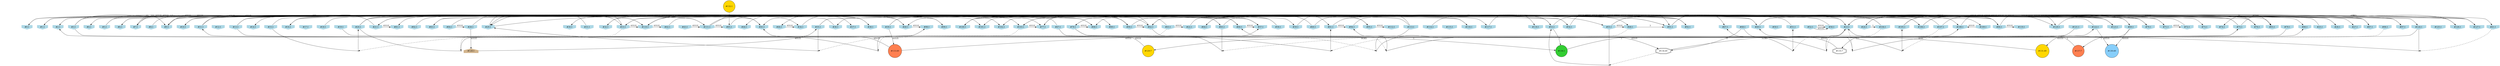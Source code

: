 digraph G {
node[shape = circle]
rankInputs [style = invisible]
rankOutputs [style = invisible]
rankInputs -> rankOutputs [color=invis]
0 [label="#0:1", style = filled, shape = invhouse, color=lightblue]
1 [label="#1:1", style = filled, shape = invhouse, color=lightblue]
2 [label="#2:1", style = filled, shape = invhouse, color=lightblue]
3 [label="#3:1", style = filled, shape = invhouse, color=lightblue]
4 [label="#4:1", style = filled, shape = invhouse, color=lightblue]
5 [label="#5:1", style = filled, shape = invhouse, color=lightblue]
6 [label="#6:1", style = filled, shape = invhouse, color=lightblue]
7 [label="#7:1", style = filled, shape = invhouse, color=lightblue]
8 [label="#8:1", style = filled, shape = invhouse, color=lightblue]
9 [label="#9:1", style = filled, shape = invhouse, color=lightblue]
10 [label="#10:1", style = filled, shape = invhouse, color=lightblue]
11 [label="#11:1", style = filled, shape = invhouse, color=lightblue]
12 [label="#12:1", style = filled, shape = invhouse, color=lightblue]
13 [label="#13:1", style = filled, shape = invhouse, color=lightblue]
14 [label="#14:1", style = filled, shape = invhouse, color=lightblue]
15 [label="#15:1", style = filled, shape = invhouse, color=lightblue]
16 [label="#16:1", style = filled, shape = invhouse, color=lightblue]
17 [label="#17:1", style = filled, shape = invhouse, color=lightblue]
18 [label="#18:1", style = filled, shape = invhouse, color=lightblue]
19 [label="#19:1", style = filled, shape = invhouse, color=lightblue]
20 [label="#20:1", style = filled, shape = invhouse, color=lightblue]
21 [label="#21:1", style = filled, shape = invhouse, color=lightblue]
22 [label="#22:1", style = filled, shape = invhouse, color=lightblue]
23 [label="#23:1", style = filled, shape = invhouse, color=lightblue]
24 [label="#24:1", style = filled, shape = invhouse, color=lightblue]
25 [label="#25:1", style = filled, shape = invhouse, color=lightblue]
26 [label="#26:1", style = filled, shape = invhouse, color=lightblue]
27 [label="#27:1", style = filled, shape = invhouse, color=lightblue]
28 [label="#28:1", style = filled, shape = invhouse, color=lightblue]
29 [label="#29:1", style = filled, shape = invhouse, color=lightblue]
30 [label="#30:1", style = filled, shape = invhouse, color=lightblue]
31 [label="#31:1", style = filled, shape = invhouse, color=lightblue]
32 [label="#32:1", style = filled, shape = invhouse, color=lightblue]
33 [label="#33:1", style = filled, shape = invhouse, color=lightblue]
34 [label="#34:1", style = filled, shape = invhouse, color=lightblue]
35 [label="#35:1", style = filled, shape = invhouse, color=lightblue]
36 [label="#36:1", style = filled, shape = invhouse, color=lightblue]
37 [label="#37:1", style = filled, shape = invhouse, color=lightblue]
38 [label="#38:1", style = filled, shape = invhouse, color=lightblue]
39 [label="#39:1", style = filled, shape = invhouse, color=lightblue]
40 [label="#40:1", style = filled, shape = invhouse, color=lightblue]
41 [label="#41:1", style = filled, shape = invhouse, color=lightblue]
42 [label="#42:1", style = filled, shape = invhouse, color=lightblue]
43 [label="#43:1", style = filled, shape = invhouse, color=lightblue]
44 [label="#44:1", style = filled, shape = invhouse, color=lightblue]
45 [label="#45:1", style = filled, shape = invhouse, color=lightblue]
46 [label="#46:1", style = filled, shape = invhouse, color=lightblue]
47 [label="#47:1", style = filled, shape = invhouse, color=lightblue]
48 [label="#48:1", style = filled, shape = invhouse, color=lightblue]
49 [label="#49:1", style = filled, shape = invhouse, color=lightblue]
50 [label="#50:1", style = filled, shape = invhouse, color=lightblue]
51 [label="#51:1", style = filled, shape = invhouse, color=lightblue]
52 [label="#52:1", style = filled, shape = invhouse, color=lightblue]
53 [label="#53:1", style = filled, shape = invhouse, color=lightblue]
54 [label="#54:1", style = filled, shape = invhouse, color=lightblue]
55 [label="#55:1", style = filled, shape = invhouse, color=lightblue]
56 [label="#56:1", style = filled, shape = invhouse, color=lightblue]
57 [label="#57:1", style = filled, shape = invhouse, color=lightblue]
58 [label="#58:1", style = filled, shape = invhouse, color=lightblue]
59 [label="#59:1", style = filled, shape = invhouse, color=lightblue]
60 [label="#60:1", style = filled, shape = invhouse, color=lightblue]
61 [label="#61:1", style = filled, shape = invhouse, color=lightblue]
62 [label="#62:1", style = filled, shape = invhouse, color=lightblue]
63 [label="#63:1", style = filled, shape = invhouse, color=lightblue]
64 [label="#64:1", style = filled, shape = invhouse, color=lightblue]
65 [label="#65:1", style = filled, shape = invhouse, color=lightblue]
66 [label="#66:1", style = filled, shape = invhouse, color=lightblue]
67 [label="#67:1", style = filled, shape = invhouse, color=lightblue]
68 [label="#68:1", style = filled, shape = invhouse, color=lightblue]
69 [label="#69:1", style = filled, shape = invhouse, color=lightblue]
70 [label="#70:1", style = filled, shape = invhouse, color=lightblue]
71 [label="#71:1", style = filled, shape = invhouse, color=lightblue]
72 [label="#72:1", style = filled, shape = invhouse, color=lightblue]
73 [label="#73:1", style = filled, shape = invhouse, color=lightblue]
74 [label="#74:1", style = filled, shape = invhouse, color=lightblue]
75 [label="#75:1", style = filled, shape = invhouse, color=lightblue]
76 [label="#76:1", style = filled, shape = invhouse, color=lightblue]
77 [label="#77:1", style = filled, shape = invhouse, color=lightblue]
78 [label="#78:1", style = filled, shape = invhouse, color=lightblue]
79 [label="#79:1", style = filled, shape = invhouse, color=lightblue]
80 [label="#80:1", style = filled, shape = invhouse, color=lightblue]
81 [label="#81:1", style = filled, shape = invhouse, color=lightblue]
82 [label="#82:1", style = filled, shape = invhouse, color=lightblue]
83 [label="#83:1", style = filled, shape = invhouse, color=lightblue]
84 [label="#84:1", style = filled, shape = invhouse, color=lightblue]
85 [label="#85:1", style = filled, shape = invhouse, color=lightblue]
86 [label="#86:1", style = filled, shape = invhouse, color=lightblue]
87 [label="#87:1", style = filled, shape = invhouse, color=lightblue]
88 [label="#88:1", style = filled, shape = invhouse, color=lightblue]
89 [label="#89:1", style = filled, shape = invhouse, color=lightblue]
90 [label="#90:1", style = filled, shape = invhouse, color=lightblue]
91 [label="#91:1", style = filled, shape = invhouse, color=lightblue]
92 [label="#92:1", style = filled, shape = invhouse, color=lightblue]
93 [label="#93:1", style = filled, shape = invhouse, color=lightblue]
94 [label="#94:1", style = filled, shape = invhouse, color=lightblue]
95 [label="#95:1", style = filled, shape = invhouse, color=lightblue]
96 [label="#96:1", style = filled, shape = invhouse, color=lightblue]
97 [label="#97:1", style = filled, shape = invhouse, color=lightblue]
98 [label="#98:1", style = filled, shape = invhouse, color=lightblue]
99 [label="#99:1", style = filled, shape = invhouse, color=lightblue]
100 [label="#100:1", style = filled, shape = invhouse, color=lightblue]
101 [label="#101:1", style = filled, shape = invhouse, color=lightblue]
102 [label="#102:1", style = filled, shape = invhouse, color=lightblue]
103 [label="#103:1", style = filled, shape = invhouse, color=lightblue]
104 [label="#104:1", style = filled, shape = invhouse, color=lightblue]
105 [label="#105:1", style = filled, shape = invhouse, color=lightblue]
106 [label="#106:1", style = filled, shape = invhouse, color=lightblue]
107 [label="#107:1", style = filled, shape = invhouse, color=lightblue]
108 [label="#108:1", style = filled, shape = invhouse, color=lightblue]
109 [label="#109:1", style = filled, shape = invhouse, color=lightblue]
110 [label="#110:1", style = filled, shape = invhouse, color=lightblue]
111 [label="#111:1", style = filled, shape = invhouse, color=lightblue]
112 [label="#112:1", style = filled, shape = invhouse, color=lightblue]
113 [label="#113:1", style = filled, shape = invhouse, color=lightblue]
114 [label="#114:1", style = filled, shape = invhouse, color=lightblue]
115 [label="#115:1", style = filled, shape = invhouse, color=lightblue]
116 [label="#116:1", style = filled, shape = invhouse, color=lightblue]
117 [label="#117:1", style = filled, shape = invhouse, color=lightblue]
118 [label="#118:1", style = filled, shape = invhouse, color=lightblue]
119 [label="#119:1", style = filled, shape = invhouse, color=lightblue]
120 [label="#120:1", style = filled, shape = invhouse, color=lightblue]
121 [label="#121:1", style = filled, shape = invhouse, color=lightblue]
122 [label="#122:1", style = filled, shape = invhouse, color=lightblue]
123 [label="#123:1", style = filled, shape = invhouse, color=lightblue]
124 [label="#124:1", style = filled, shape = invhouse, color=lightblue]
125 [label="#125:1", style = filled, shape = invhouse, color=lightblue]
126 [label="#126:1", style = filled, shape = invhouse, color=lightblue]
127 [label="#127:1", style = filled, shape = invhouse, color=lightblue]
128 [label="#128:1", style = filled, shape = house, color=tan]
129 [label="#129:7", style = filled, fillcolor = gold]
130 [label="#130:49", style = filled, fillcolor = lightskyblue]
131 [label="#131:49", style = filled, fillcolor = gold]
132 [label="#132:1", style = filled, fillcolor = gold]
133 [label="#133:49", style = filled, fillcolor = coral]
134 [label="#134:49", shape = doubleoctagon]
135 [label="#135:7", shape = doubleoctagon]
136 [label="#136:1", style = filled, fillcolor=limegreen]
137 [label="#137:7", style = filled, fillcolor = coral]
28 -> 128 [label = "65535"]
84 -> 28 [label = "65535"]
39 -> 95 [label = "65535"]
139 [shape = point]
48 -> 139 [style = dashed]
65 -> 139 [dir = none]
139 -> 11
87 -> 64 [label = "65535"]
140 [shape = point]
103 -> 140 [style = dashed]
15 -> 140 [dir = none]
140 -> 20
57 -> 45 [label = "65535"]
55 -> 48 [label = "65535"]
20 -> 57 [label = "65535"]
15 -> 45 [label = "65535"]
133 -> 57 [label = "65535"]
52 -> 56 [label = "65535"]
110 -> 77 [label = "65535"]
11 -> 111 [label = "65535"]
21 -> 81 [label = "65535"]
111 -> 95 [label = "65535"]
5 -> 99 [label = "65535"]
105 -> 123 [label = "65535"]
24 -> 70 [label = "65535"]
116 -> 1 [label = "65535"]
129 -> 2 [label = "65535"]
69 -> 130 [label = "65535"]
43 -> 111 [label = "65535"]
71 -> 72 [label = "65535"]
92 -> 103 [label = "65535"]
86 -> 101 [label = "65535"]
95 -> 112 [label = "65535"]
69 -> 131 [label = "65535"]
3 -> 70 [label = "65535"]
13 -> 65 [label = "65535"]
106 -> 71 [label = "65535"]
103 -> 77 [label = "65535"]
141 [shape = point]
63 -> 141 [style = dashed]
13 -> 141 [dir = none]
141 -> 98
0 -> 59 [label = "65535"]
54 -> 83 [label = "65535"]
1 -> 89 [label = "65535"]
84 -> 73 [label = "65535"]
55 -> 108 [label = "65535"]
65 -> 29 [label = "65535"]
117 -> 55 [label = "65535"]
90 -> 62 [label = "65535"]
10 -> 34 [label = "65535"]
60 -> 92 [label = "65535"]
86 -> 119 [label = "65535"]
36 -> 81 [label = "65535"]
59 -> 61 [label = "65535"]
132 -> 85 [label = "65535"]
47 -> 9 [label = "65535"]
42 -> 97 [label = "65535"]
127 -> 6 [label = "65535"]
104 -> 4 [label = "65535"]
94 -> 118 [label = "65535"]
49 -> 76 [label = "65535"]
82 -> 102 [label = "65535"]
13 -> 117 [label = "65535"]
109 -> 108 [label = "65535"]
31 -> 0 [label = "65535"]
99 -> 44 [label = "65535"]
111 -> 38 [label = "65535"]
3 -> 134 [label = "65535"]
29 -> 127 [label = "65535"]
142 [shape = point]
134 -> 142 [style = dashed]
55 -> 142 [dir = none]
142 -> 53
35 -> 27 [label = "65535"]
72 -> 36 [label = "65535"]
143 [shape = point]
41 -> 143 [style = dashed]
124 -> 143 [dir = none]
143 -> 66
111 -> 85 [label = "65535"]
144 [shape = point]
33 -> 144 [style = dashed]
20 -> 144 [dir = none]
144 -> 75
53 -> 2 [label = "65535"]
55 -> 23 [label = "65535"]
113 -> 64 [label = "65535"]
49 -> 120 [label = "65535"]
107 -> 120 [label = "65535"]
128 -> 35 [label = "65535"]
62 -> 100 [label = "65535"]
122 -> 130 [label = "65535"]
29 -> 62 [label = "65535"]
63 -> 22 [label = "65535"]
22 -> 123 [label = "65535"]
145 [shape = point]
121 -> 145 [style = dashed]
19 -> 145 [dir = none]
145 -> 61
85 -> 40 [label = "65535"]
146 [shape = point]
96 -> 146 [style = dashed]
78 -> 146 [dir = none]
146 -> 105
56 -> 40 [label = "65535"]
33 -> 110 [label = "65535"]
35 -> 67 [label = "65535"]
49 -> 69 [label = "8191"]
3 -> 88 [label = "65535"]
147 [shape = point]
47 -> 147 [style = dashed]
113 -> 147 [dir = none]
147 -> 122
120 -> 97 [label = "65535"]
61 -> 93 [label = "65535"]
148 [shape = point]
107 -> 148 [style = dashed]
47 -> 148 [dir = none]
148 -> 51
134 -> 108 [label = "16383"]
18 -> 106 [label = "511"]
20 -> 54 [label = "65535"]
33 -> 16 [label = "2047"]
66 -> 110 [label = "65535"]
8 -> 66 [label = "65535"]
149 [shape = point]
23 -> 149 [style = dashed]
78 -> 149 [dir = none]
149 -> 80
127 -> 100 [label = "65535"]
3 -> 110 [label = "65535"]
38 -> 32 [label = "65535"]
63 -> 16 [label = "65535"]
16 -> 86 [label = "65535"]
105 -> 86 [label = "65535"]
52 -> 56 [label = "65535"]
0 -> 109 [label = "65535"]
131 -> 49 [label = "8191"]
64 -> 91 [label = "65535"]
150 [shape = point]
104 -> 150 [style = dashed]
68 -> 150 [dir = none]
150 -> 23
49 -> 10 [label = "65535"]
86 -> 41 [label = "65535"]
23 -> 33 [label = "65535"]
23 -> 129 [label = "16383"]
78 -> 88 [label = "65535"]
33 -> 71 [label = "511"]
65 -> 48 [label = "65535"]
110 -> 90 [label = "65535"]
9 -> 57 [label = "65535"]
135 -> 67 [label = "65535"]
121 -> 135 [label = "511"]
151 [shape = point]
98 -> 151 [style = dashed]
35 -> 151 [dir = none]
151 -> 29
54 -> 70 [label = "65535"]
91 -> 26 [label = "8191"]
40 -> 98 [label = "65535"]
20 -> 116 [label = "65535"]
90 -> 124 [label = "65535"]
107 -> 78 [label = "65535"]
116 -> 29 [label = "65535"]
9 -> 110 [label = "65535"]
114 -> 53 [label = "63"]
21 -> 33 [label = "255"]
110 -> 42 [label = "65535"]
39 -> 133 [label = "65535"]
40 -> 46 [label = "255"]
45 -> 7 [label = "127"]
5 -> 49 [label = "127"]
77 -> 90 [label = "127"]
20 -> 103 [label = "65535"]
152 [shape = point]
78 -> 152 [style = dashed]
79 -> 152 [dir = none]
152 -> 94
46 -> 34 [label = "65535"]
21 -> 14 [label = "255"]
11 -> 88 [label = "65535"]
106 -> 87 [label = "31"]
123 -> 88 [label = "3"]
76 -> 74 [label = "31"]
13 -> 87 [label = "65535"]
110 -> 101 [label = "63"]
34 -> 37 [label = "63"]
61 -> 94 [label = "65535"]
6 -> 92 [label = "65535"]
51 -> 78 [label = "65535"]
23 -> 126 [label = "31"]
58 -> 30 [label = "127"]
25 -> 62 [label = "127"]
1 -> 45 [label = "65535"]
108 -> 69 [label = "65535"]
104 -> 62 [label = "15"]
113 -> 21 [label = "65535"]
91 -> 26 [label = "2047"]
60 -> 100 [label = "63"]
7 -> 9 [label = "255"]
58 -> 77 [label = "65535"]
75 -> 103 [label = "65535"]
126 -> 23 [label = "65535"]
83 -> 80 [label = "1"]
126 -> 102 [label = "1"]
28 -> 76 [label = "63"]
75 -> 24 [label = "65535"]
39 -> 106 [label = "65535"]
24 -> 104 [label = "3"]
133 -> 45 [label = "65535"]
136 -> 75 [label = "1"]
53 -> 136 [label = "7"]
32 -> 66 [label = "15"]
62 -> 136 [label = "1"]
68 -> 134 [label = "15"]
7 -> 111 [label = "15"]
122 -> 10 [label = "3"]
75 -> 93 [label = "65535"]
48 -> 91 [label = "3"]
53 -> 91 [label = "65535"]
66 -> 57 [label = "65535"]
137 -> 23 [label = "1"]
124 -> 137 [label = "1"]
91 -> 100 [label = "1"]
{
	rank = same
	rankdir = TB
	rankInputs -> 0 -> 1 -> 2 -> 3 -> 4 -> 5 -> 6 -> 7 -> 8 -> 9 -> 10 -> 11 -> 12 -> 13 -> 14 -> 15 -> 16 -> 17 -> 18 -> 19 -> 20 -> 21 -> 22 -> 23 -> 24 -> 25 -> 26 -> 27 -> 28 -> 29 -> 30 -> 31 -> 32 -> 33 -> 34 -> 35 -> 36 -> 37 -> 38 -> 39 -> 40 -> 41 -> 42 -> 43 -> 44 -> 45 -> 46 -> 47 -> 48 -> 49 -> 50 -> 51 -> 52 -> 53 -> 54 -> 55 -> 56 -> 57 -> 58 -> 59 -> 60 -> 61 -> 62 -> 63 -> 64 -> 65 -> 66 -> 67 -> 68 -> 69 -> 70 -> 71 -> 72 -> 73 -> 74 -> 75 -> 76 -> 77 -> 78 -> 79 -> 80 -> 81 -> 82 -> 83 -> 84 -> 85 -> 86 -> 87 -> 88 -> 89 -> 90 -> 91 -> 92 -> 93 -> 94 -> 95 -> 96 -> 97 -> 98 -> 99 -> 100 -> 101 -> 102 -> 103 -> 104 -> 105 -> 106 -> 107 -> 108 -> 109 -> 110 -> 111 -> 112 -> 113 -> 114 -> 115 -> 116 -> 117 -> 118 -> 119 -> 120 -> 121 -> 122 -> 123 -> 124 -> 125 -> 126 -> 127 [style = invis]
}
{
	rank = same
	rankdir = TB
	rankOutputs -> 128 [style = invis]
}
}
